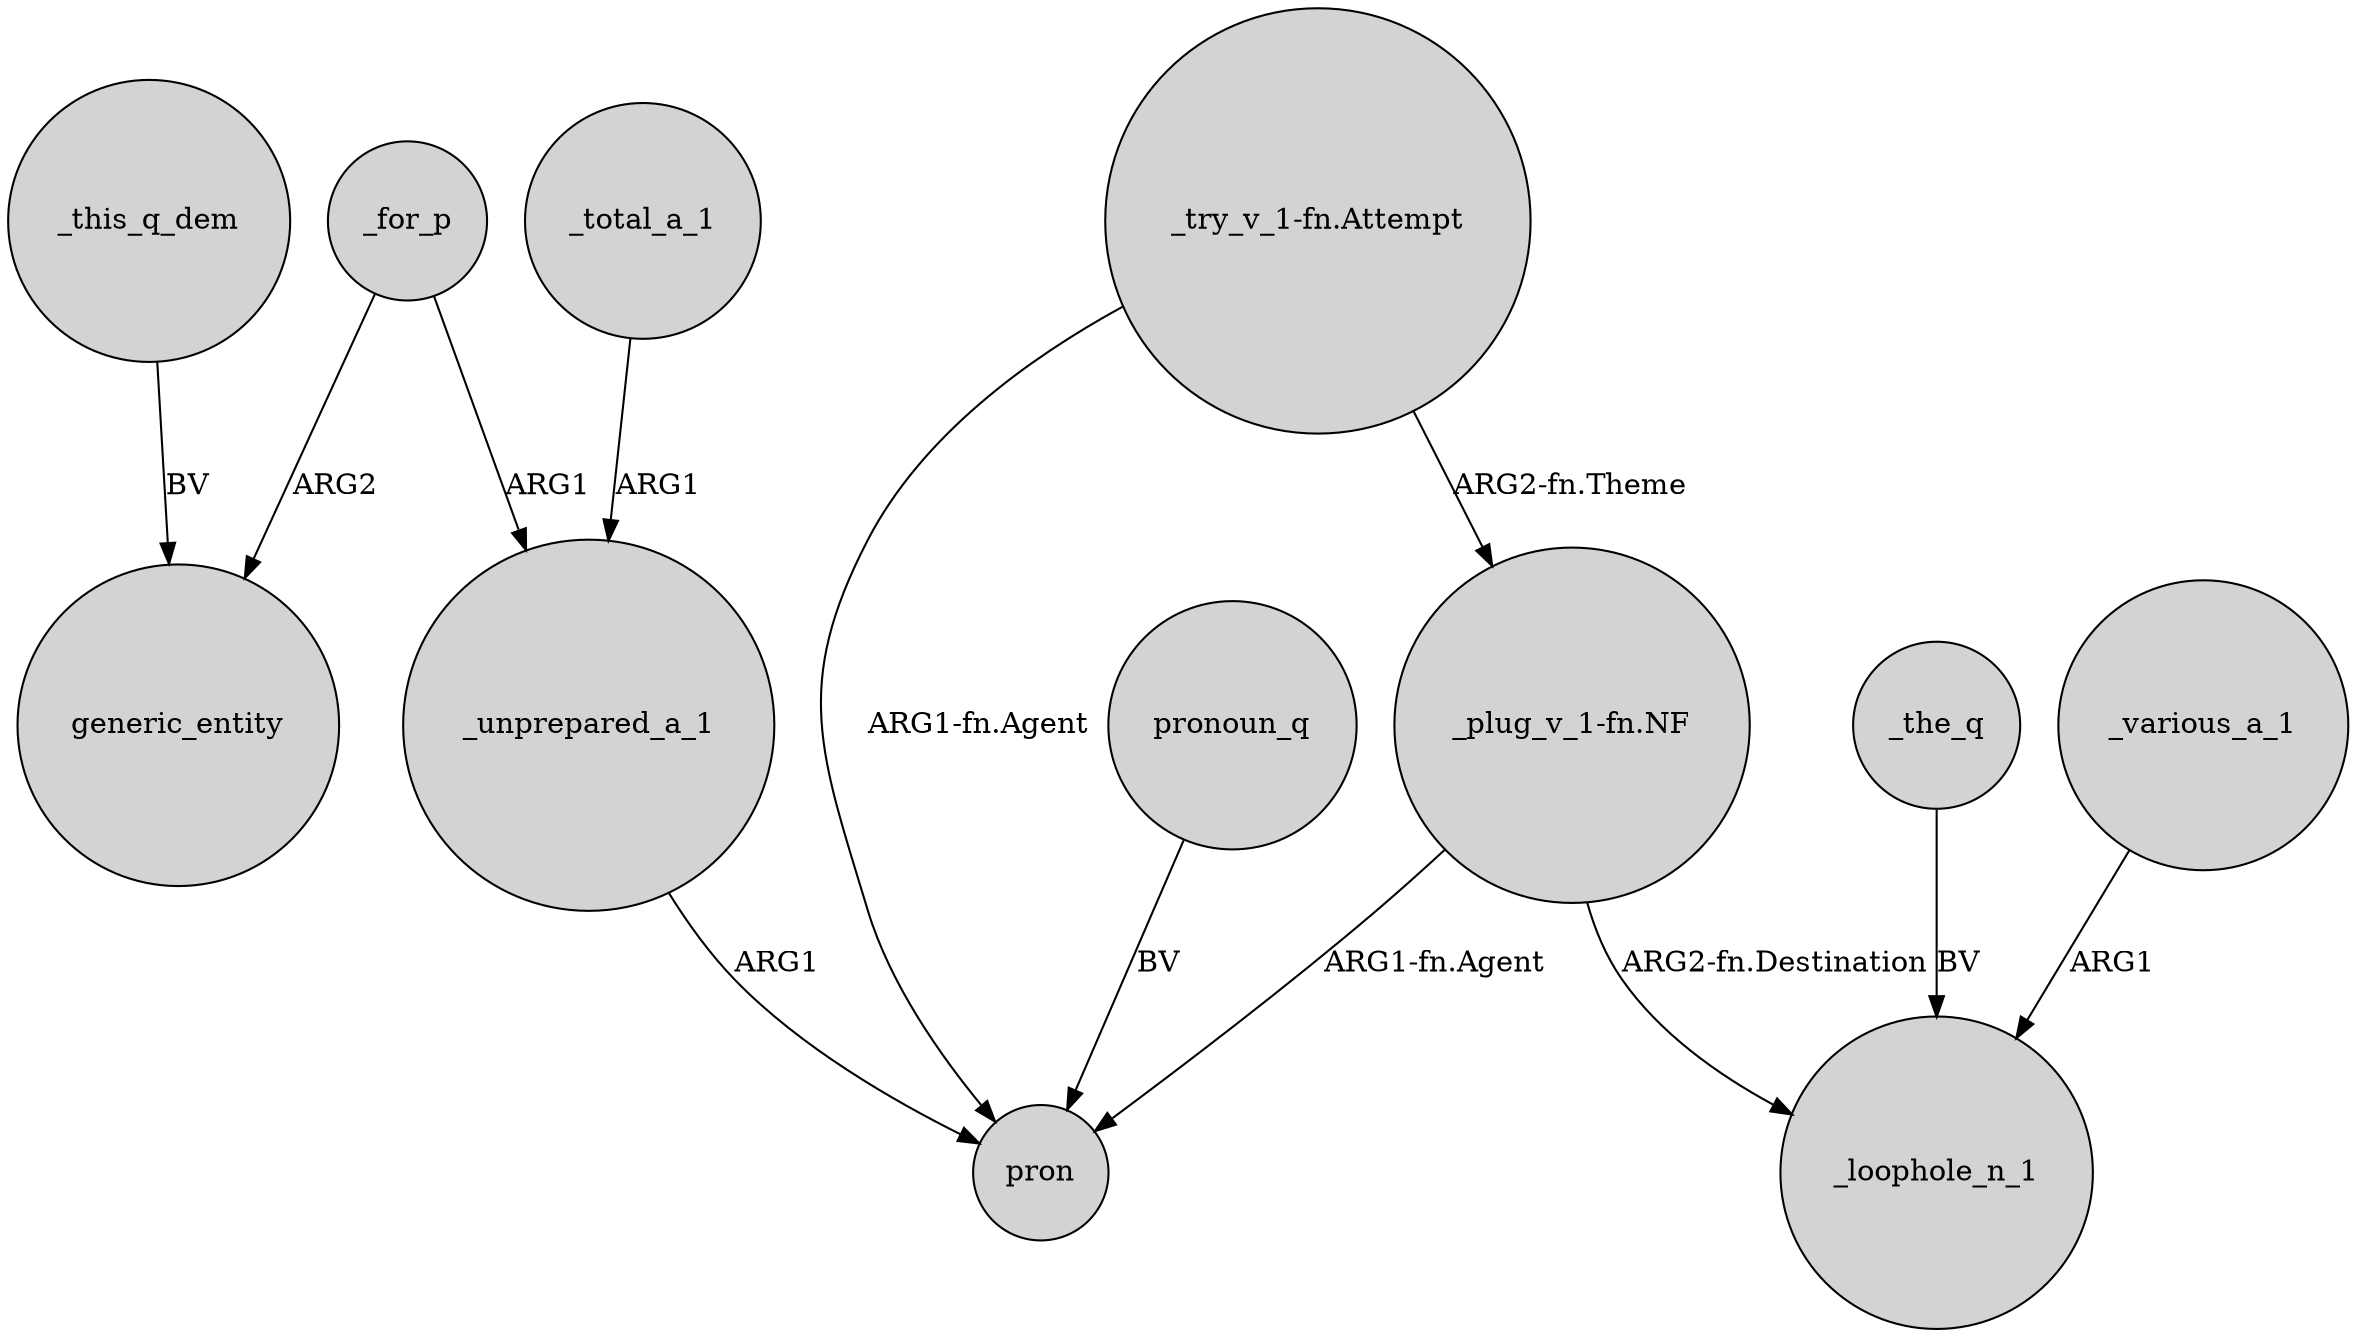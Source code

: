 digraph {
	node [shape=circle style=filled]
	_for_p -> generic_entity [label=ARG2]
	"_try_v_1-fn.Attempt" -> pron [label="ARG1-fn.Agent"]
	_this_q_dem -> generic_entity [label=BV]
	_the_q -> _loophole_n_1 [label=BV]
	_total_a_1 -> _unprepared_a_1 [label=ARG1]
	"_try_v_1-fn.Attempt" -> "_plug_v_1-fn.NF" [label="ARG2-fn.Theme"]
	_unprepared_a_1 -> pron [label=ARG1]
	"_plug_v_1-fn.NF" -> pron [label="ARG1-fn.Agent"]
	_various_a_1 -> _loophole_n_1 [label=ARG1]
	_for_p -> _unprepared_a_1 [label=ARG1]
	"_plug_v_1-fn.NF" -> _loophole_n_1 [label="ARG2-fn.Destination"]
	pronoun_q -> pron [label=BV]
}
